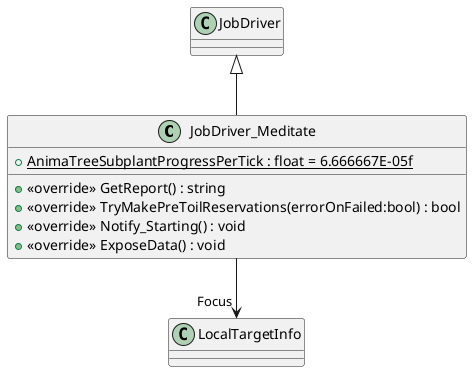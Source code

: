 @startuml
class JobDriver_Meditate {
    + {static} AnimaTreeSubplantProgressPerTick : float = 6.666667E-05f
    + <<override>> GetReport() : string
    + <<override>> TryMakePreToilReservations(errorOnFailed:bool) : bool
    + <<override>> Notify_Starting() : void
    + <<override>> ExposeData() : void
}
JobDriver <|-- JobDriver_Meditate
JobDriver_Meditate --> "Focus" LocalTargetInfo
@enduml
